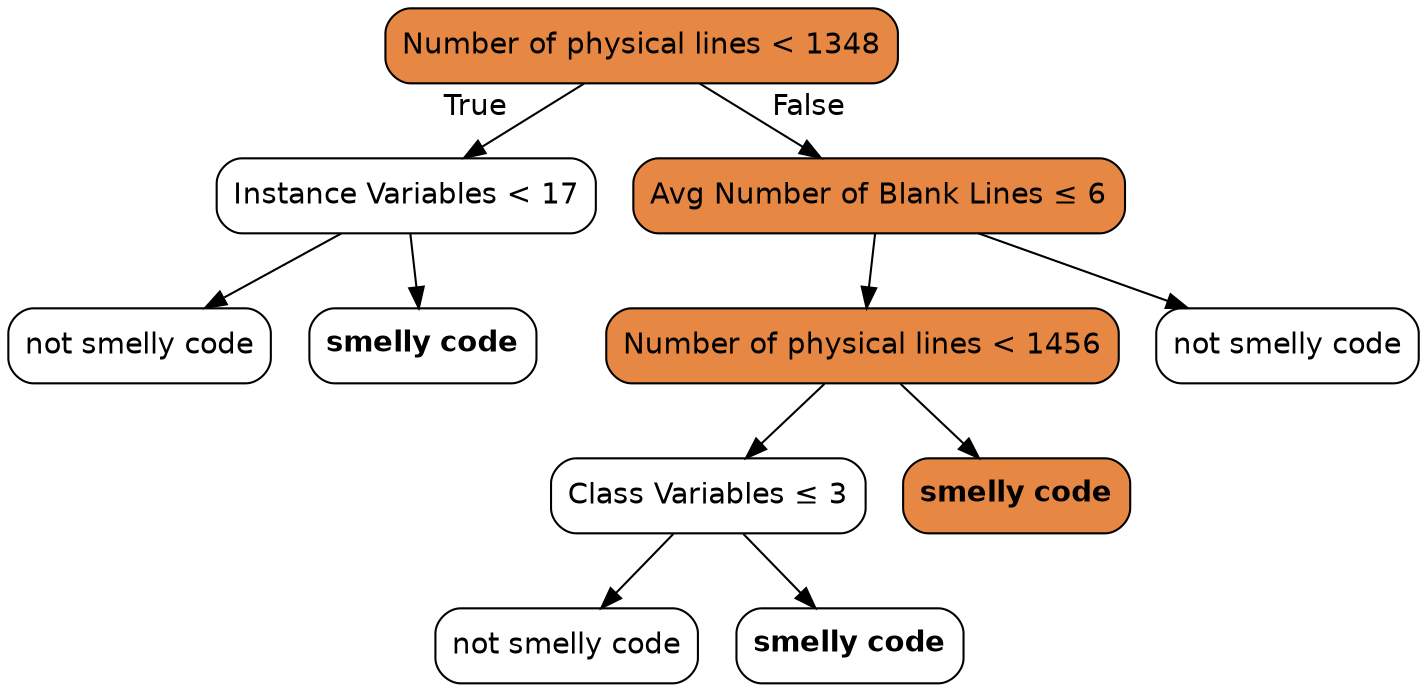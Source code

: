 digraph Tree {
node [color="black", fontname=helvetica, shape=box,  style="filled, rounded", fillcolor="#FFFFFF"];
edge [fontname=helvetica];
0 [label=<Number of physical lines &lt; 1348>, fillcolor="#e68743"];
1 [label=<Instance Variables &lt; 17>];
0 -> 1  [headlabel="True", labelangle=45, labeldistance="2.5"];
3 [label=<not smelly code>];
1 -> 3;
4 [label=<<b>smelly code</b>>];
1 -> 4;
2 [label=<Avg Number of Blank Lines &le; 6>, fillcolor="#e68743"];
0 -> 2  [headlabel="False", labelangle="-45", labeldistance="2.5"];
5 [label=<Number of physical lines &lt; 1456>, fillcolor="#e68743"];
2 -> 5;
7 [label=<Class Variables &le; 3>];
5 -> 7;
9 [label=<not smelly code>];
7 -> 9;
10 [label=<<b>smelly code</b>>];
7 -> 10;
8 [label=<<b>smelly code</b>>, fillcolor="#e68743"];
5 -> 8;
6 [label=<not smelly code>];
2 -> 6;
}
